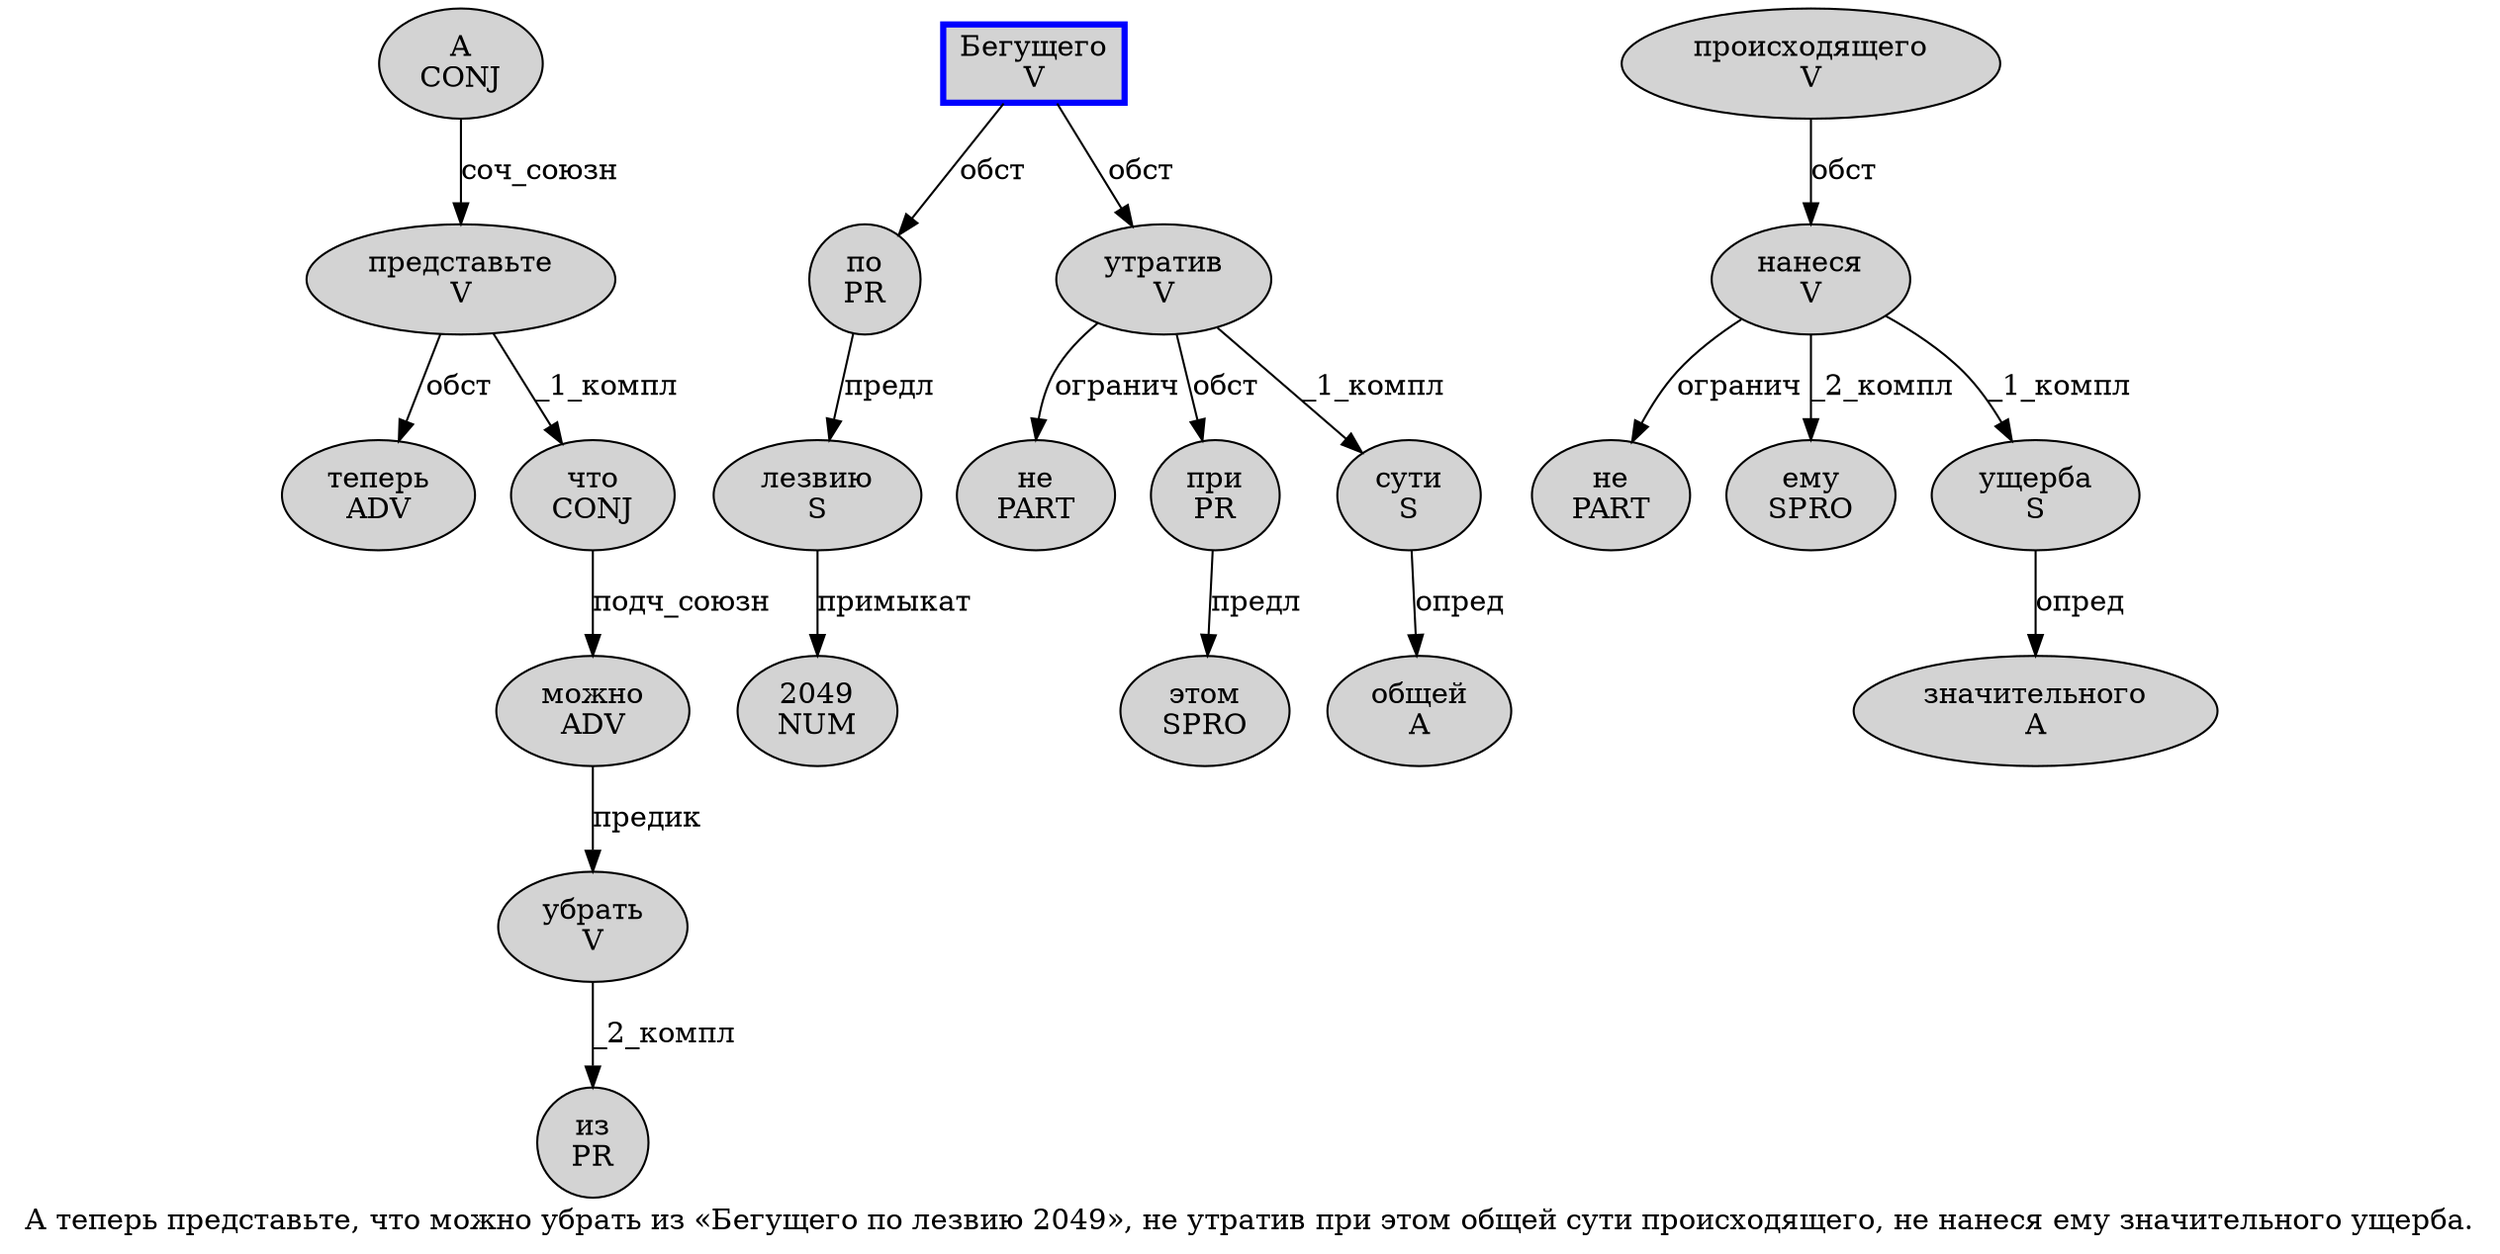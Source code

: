 digraph SENTENCE_2627 {
	graph [label="А теперь представьте, что можно убрать из «Бегущего по лезвию 2049», не утратив при этом общей сути происходящего, не нанеся ему значительного ущерба."]
	node [style=filled]
		0 [label="А
CONJ" color="" fillcolor=lightgray penwidth=1 shape=ellipse]
		1 [label="теперь
ADV" color="" fillcolor=lightgray penwidth=1 shape=ellipse]
		2 [label="представьте
V" color="" fillcolor=lightgray penwidth=1 shape=ellipse]
		4 [label="что
CONJ" color="" fillcolor=lightgray penwidth=1 shape=ellipse]
		5 [label="можно
ADV" color="" fillcolor=lightgray penwidth=1 shape=ellipse]
		6 [label="убрать
V" color="" fillcolor=lightgray penwidth=1 shape=ellipse]
		7 [label="из
PR" color="" fillcolor=lightgray penwidth=1 shape=ellipse]
		9 [label="Бегущего
V" color=blue fillcolor=lightgray penwidth=3 shape=box]
		10 [label="по
PR" color="" fillcolor=lightgray penwidth=1 shape=ellipse]
		11 [label="лезвию
S" color="" fillcolor=lightgray penwidth=1 shape=ellipse]
		12 [label="2049
NUM" color="" fillcolor=lightgray penwidth=1 shape=ellipse]
		15 [label="не
PART" color="" fillcolor=lightgray penwidth=1 shape=ellipse]
		16 [label="утратив
V" color="" fillcolor=lightgray penwidth=1 shape=ellipse]
		17 [label="при
PR" color="" fillcolor=lightgray penwidth=1 shape=ellipse]
		18 [label="этом
SPRO" color="" fillcolor=lightgray penwidth=1 shape=ellipse]
		19 [label="общей
A" color="" fillcolor=lightgray penwidth=1 shape=ellipse]
		20 [label="сути
S" color="" fillcolor=lightgray penwidth=1 shape=ellipse]
		21 [label="происходящего
V" color="" fillcolor=lightgray penwidth=1 shape=ellipse]
		23 [label="не
PART" color="" fillcolor=lightgray penwidth=1 shape=ellipse]
		24 [label="нанеся
V" color="" fillcolor=lightgray penwidth=1 shape=ellipse]
		25 [label="ему
SPRO" color="" fillcolor=lightgray penwidth=1 shape=ellipse]
		26 [label="значительного
A" color="" fillcolor=lightgray penwidth=1 shape=ellipse]
		27 [label="ущерба
S" color="" fillcolor=lightgray penwidth=1 shape=ellipse]
			17 -> 18 [label="предл"]
			10 -> 11 [label="предл"]
			11 -> 12 [label="примыкат"]
			27 -> 26 [label="опред"]
			9 -> 10 [label="обст"]
			9 -> 16 [label="обст"]
			20 -> 19 [label="опред"]
			4 -> 5 [label="подч_союзн"]
			5 -> 6 [label="предик"]
			21 -> 24 [label="обст"]
			16 -> 15 [label="огранич"]
			16 -> 17 [label="обст"]
			16 -> 20 [label="_1_компл"]
			0 -> 2 [label="соч_союзн"]
			24 -> 23 [label="огранич"]
			24 -> 25 [label="_2_компл"]
			24 -> 27 [label="_1_компл"]
			6 -> 7 [label="_2_компл"]
			2 -> 1 [label="обст"]
			2 -> 4 [label="_1_компл"]
}